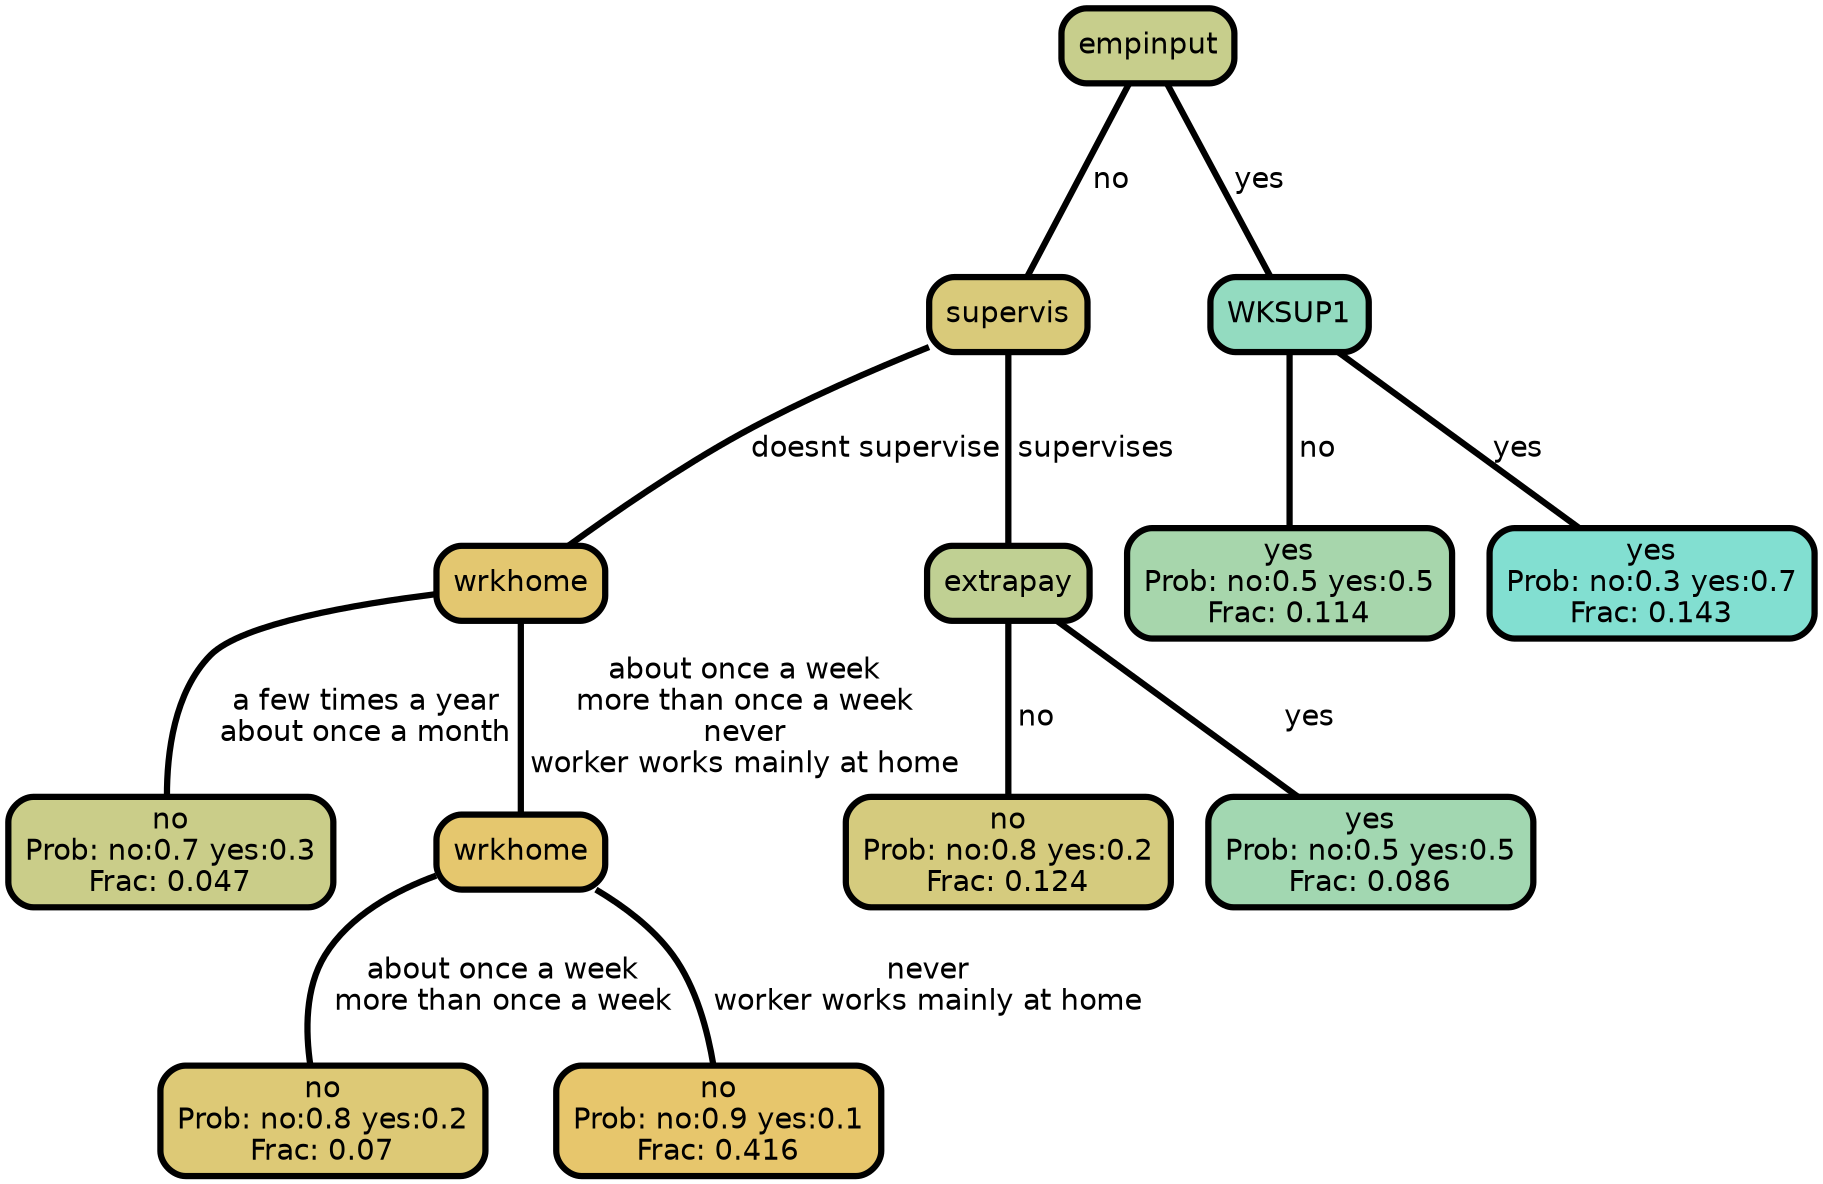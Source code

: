 graph Tree {
node [shape=box, style="filled, rounded",color="black",penwidth="3",fontcolor="black",                 fontname=helvetica] ;
graph [ranksep="0 equally", splines=straight,                 bgcolor=transparent, dpi=200] ;
edge [fontname=helvetica, color=black] ;
0 [label="no
Prob: no:0.7 yes:0.3
Frac: 0.047", fillcolor="#cacd89"] ;
1 [label="wrkhome", fillcolor="#e3c770"] ;
2 [label="no
Prob: no:0.8 yes:0.2
Frac: 0.07", fillcolor="#ddc976"] ;
3 [label="wrkhome", fillcolor="#e5c76e"] ;
4 [label="no
Prob: no:0.9 yes:0.1
Frac: 0.416", fillcolor="#e7c66c"] ;
5 [label="supervis", fillcolor="#d9ca7a"] ;
6 [label="no
Prob: no:0.8 yes:0.2
Frac: 0.124", fillcolor="#d5cb7e"] ;
7 [label="extrapay", fillcolor="#c0d093"] ;
8 [label="yes
Prob: no:0.5 yes:0.5
Frac: 0.086", fillcolor="#a2d7b1"] ;
9 [label="empinput", fillcolor="#c7ce8c"] ;
10 [label="yes
Prob: no:0.5 yes:0.5
Frac: 0.114", fillcolor="#a7d6ac"] ;
11 [label="WKSUP1", fillcolor="#93dbc0"] ;
12 [label="yes
Prob: no:0.3 yes:0.7
Frac: 0.143", fillcolor="#82dfd1"] ;
1 -- 0 [label=" a few times a year\n about once a month",penwidth=3] ;
1 -- 3 [label=" about once a week\n more than once a week\n never\n worker works mainly at home",penwidth=3] ;
3 -- 2 [label=" about once a week\n more than once a week",penwidth=3] ;
3 -- 4 [label=" never\n worker works mainly at home",penwidth=3] ;
5 -- 1 [label=" doesnt supervise",penwidth=3] ;
5 -- 7 [label=" supervises",penwidth=3] ;
7 -- 6 [label=" no",penwidth=3] ;
7 -- 8 [label=" yes",penwidth=3] ;
9 -- 5 [label=" no",penwidth=3] ;
9 -- 11 [label=" yes",penwidth=3] ;
11 -- 10 [label=" no",penwidth=3] ;
11 -- 12 [label=" yes",penwidth=3] ;
{rank = same;}}